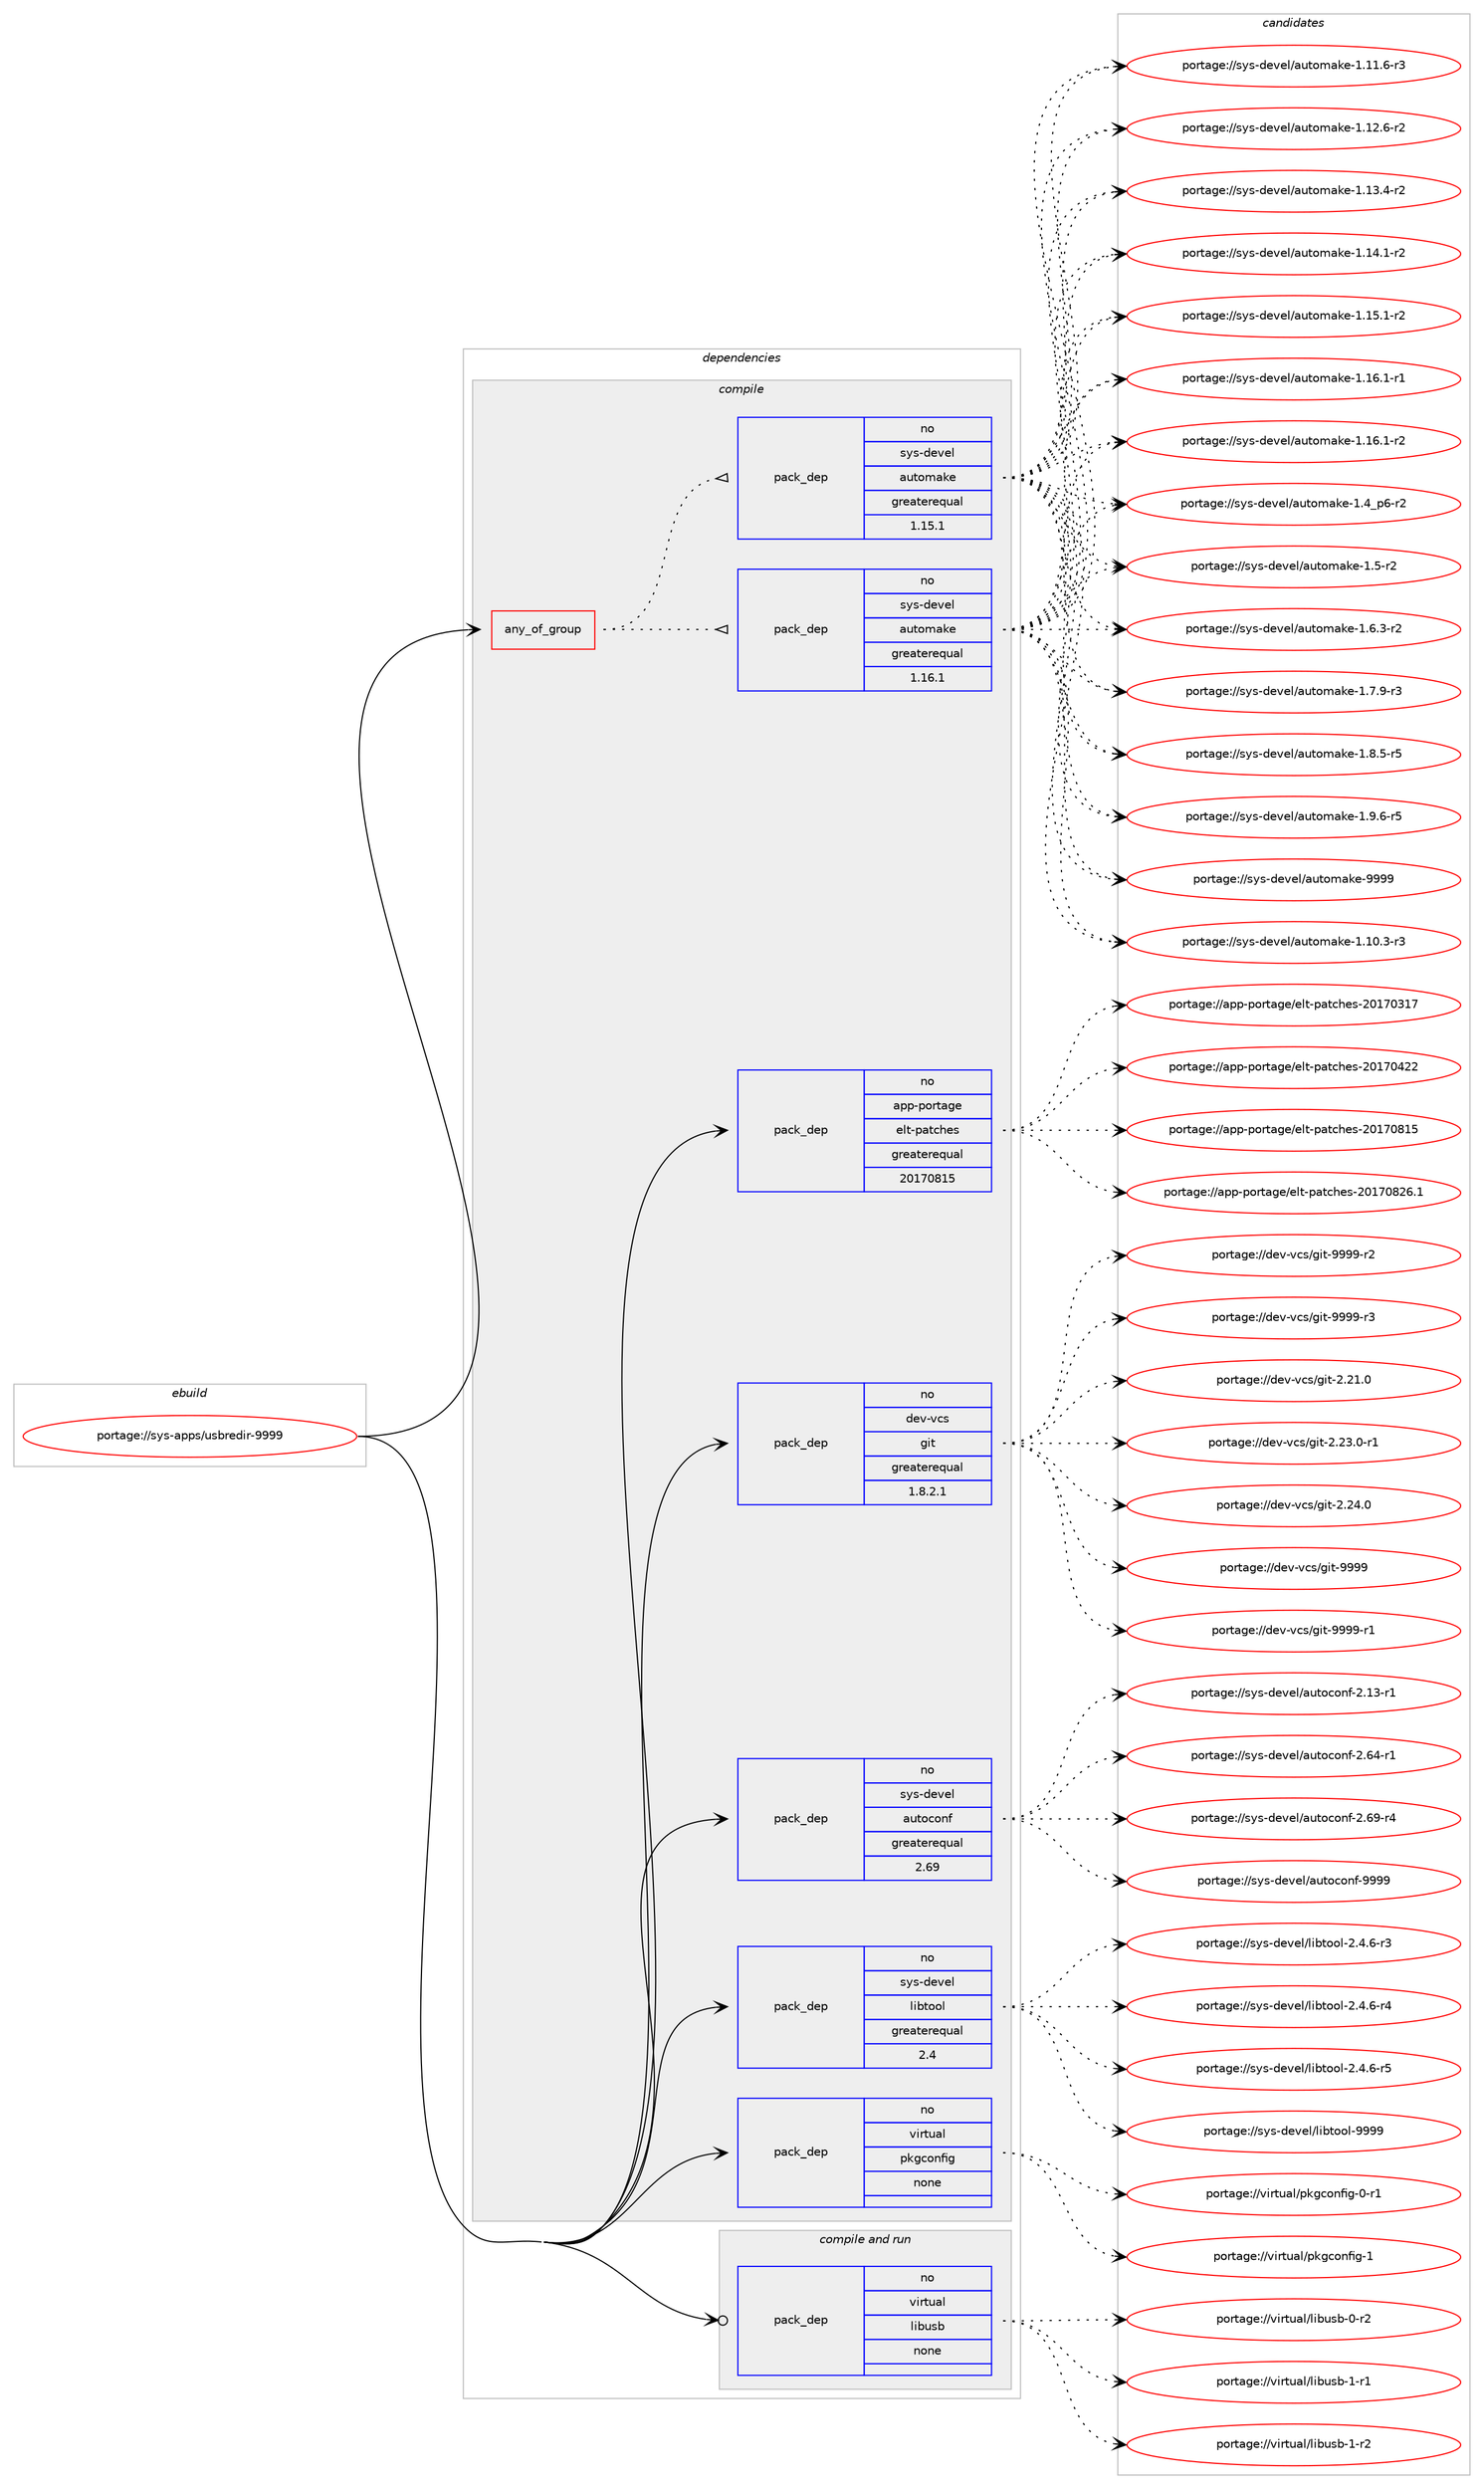 digraph prolog {

# *************
# Graph options
# *************

newrank=true;
concentrate=true;
compound=true;
graph [rankdir=LR,fontname=Helvetica,fontsize=10,ranksep=1.5];#, ranksep=2.5, nodesep=0.2];
edge  [arrowhead=vee];
node  [fontname=Helvetica,fontsize=10];

# **********
# The ebuild
# **********

subgraph cluster_leftcol {
color=gray;
rank=same;
label=<<i>ebuild</i>>;
id [label="portage://sys-apps/usbredir-9999", color=red, width=4, href="../sys-apps/usbredir-9999.svg"];
}

# ****************
# The dependencies
# ****************

subgraph cluster_midcol {
color=gray;
label=<<i>dependencies</i>>;
subgraph cluster_compile {
fillcolor="#eeeeee";
style=filled;
label=<<i>compile</i>>;
subgraph any6660 {
dependency411937 [label=<<TABLE BORDER="0" CELLBORDER="1" CELLSPACING="0" CELLPADDING="4"><TR><TD CELLPADDING="10">any_of_group</TD></TR></TABLE>>, shape=none, color=red];subgraph pack304812 {
dependency411938 [label=<<TABLE BORDER="0" CELLBORDER="1" CELLSPACING="0" CELLPADDING="4" WIDTH="220"><TR><TD ROWSPAN="6" CELLPADDING="30">pack_dep</TD></TR><TR><TD WIDTH="110">no</TD></TR><TR><TD>sys-devel</TD></TR><TR><TD>automake</TD></TR><TR><TD>greaterequal</TD></TR><TR><TD>1.16.1</TD></TR></TABLE>>, shape=none, color=blue];
}
dependency411937:e -> dependency411938:w [weight=20,style="dotted",arrowhead="oinv"];
subgraph pack304813 {
dependency411939 [label=<<TABLE BORDER="0" CELLBORDER="1" CELLSPACING="0" CELLPADDING="4" WIDTH="220"><TR><TD ROWSPAN="6" CELLPADDING="30">pack_dep</TD></TR><TR><TD WIDTH="110">no</TD></TR><TR><TD>sys-devel</TD></TR><TR><TD>automake</TD></TR><TR><TD>greaterequal</TD></TR><TR><TD>1.15.1</TD></TR></TABLE>>, shape=none, color=blue];
}
dependency411937:e -> dependency411939:w [weight=20,style="dotted",arrowhead="oinv"];
}
id:e -> dependency411937:w [weight=20,style="solid",arrowhead="vee"];
subgraph pack304814 {
dependency411940 [label=<<TABLE BORDER="0" CELLBORDER="1" CELLSPACING="0" CELLPADDING="4" WIDTH="220"><TR><TD ROWSPAN="6" CELLPADDING="30">pack_dep</TD></TR><TR><TD WIDTH="110">no</TD></TR><TR><TD>app-portage</TD></TR><TR><TD>elt-patches</TD></TR><TR><TD>greaterequal</TD></TR><TR><TD>20170815</TD></TR></TABLE>>, shape=none, color=blue];
}
id:e -> dependency411940:w [weight=20,style="solid",arrowhead="vee"];
subgraph pack304815 {
dependency411941 [label=<<TABLE BORDER="0" CELLBORDER="1" CELLSPACING="0" CELLPADDING="4" WIDTH="220"><TR><TD ROWSPAN="6" CELLPADDING="30">pack_dep</TD></TR><TR><TD WIDTH="110">no</TD></TR><TR><TD>dev-vcs</TD></TR><TR><TD>git</TD></TR><TR><TD>greaterequal</TD></TR><TR><TD>1.8.2.1</TD></TR></TABLE>>, shape=none, color=blue];
}
id:e -> dependency411941:w [weight=20,style="solid",arrowhead="vee"];
subgraph pack304816 {
dependency411942 [label=<<TABLE BORDER="0" CELLBORDER="1" CELLSPACING="0" CELLPADDING="4" WIDTH="220"><TR><TD ROWSPAN="6" CELLPADDING="30">pack_dep</TD></TR><TR><TD WIDTH="110">no</TD></TR><TR><TD>sys-devel</TD></TR><TR><TD>autoconf</TD></TR><TR><TD>greaterequal</TD></TR><TR><TD>2.69</TD></TR></TABLE>>, shape=none, color=blue];
}
id:e -> dependency411942:w [weight=20,style="solid",arrowhead="vee"];
subgraph pack304817 {
dependency411943 [label=<<TABLE BORDER="0" CELLBORDER="1" CELLSPACING="0" CELLPADDING="4" WIDTH="220"><TR><TD ROWSPAN="6" CELLPADDING="30">pack_dep</TD></TR><TR><TD WIDTH="110">no</TD></TR><TR><TD>sys-devel</TD></TR><TR><TD>libtool</TD></TR><TR><TD>greaterequal</TD></TR><TR><TD>2.4</TD></TR></TABLE>>, shape=none, color=blue];
}
id:e -> dependency411943:w [weight=20,style="solid",arrowhead="vee"];
subgraph pack304818 {
dependency411944 [label=<<TABLE BORDER="0" CELLBORDER="1" CELLSPACING="0" CELLPADDING="4" WIDTH="220"><TR><TD ROWSPAN="6" CELLPADDING="30">pack_dep</TD></TR><TR><TD WIDTH="110">no</TD></TR><TR><TD>virtual</TD></TR><TR><TD>pkgconfig</TD></TR><TR><TD>none</TD></TR><TR><TD></TD></TR></TABLE>>, shape=none, color=blue];
}
id:e -> dependency411944:w [weight=20,style="solid",arrowhead="vee"];
}
subgraph cluster_compileandrun {
fillcolor="#eeeeee";
style=filled;
label=<<i>compile and run</i>>;
subgraph pack304819 {
dependency411945 [label=<<TABLE BORDER="0" CELLBORDER="1" CELLSPACING="0" CELLPADDING="4" WIDTH="220"><TR><TD ROWSPAN="6" CELLPADDING="30">pack_dep</TD></TR><TR><TD WIDTH="110">no</TD></TR><TR><TD>virtual</TD></TR><TR><TD>libusb</TD></TR><TR><TD>none</TD></TR><TR><TD></TD></TR></TABLE>>, shape=none, color=blue];
}
id:e -> dependency411945:w [weight=20,style="solid",arrowhead="odotvee"];
}
subgraph cluster_run {
fillcolor="#eeeeee";
style=filled;
label=<<i>run</i>>;
}
}

# **************
# The candidates
# **************

subgraph cluster_choices {
rank=same;
color=gray;
label=<<i>candidates</i>>;

subgraph choice304812 {
color=black;
nodesep=1;
choiceportage11512111545100101118101108479711711611110997107101454946494846514511451 [label="portage://sys-devel/automake-1.10.3-r3", color=red, width=4,href="../sys-devel/automake-1.10.3-r3.svg"];
choiceportage11512111545100101118101108479711711611110997107101454946494946544511451 [label="portage://sys-devel/automake-1.11.6-r3", color=red, width=4,href="../sys-devel/automake-1.11.6-r3.svg"];
choiceportage11512111545100101118101108479711711611110997107101454946495046544511450 [label="portage://sys-devel/automake-1.12.6-r2", color=red, width=4,href="../sys-devel/automake-1.12.6-r2.svg"];
choiceportage11512111545100101118101108479711711611110997107101454946495146524511450 [label="portage://sys-devel/automake-1.13.4-r2", color=red, width=4,href="../sys-devel/automake-1.13.4-r2.svg"];
choiceportage11512111545100101118101108479711711611110997107101454946495246494511450 [label="portage://sys-devel/automake-1.14.1-r2", color=red, width=4,href="../sys-devel/automake-1.14.1-r2.svg"];
choiceportage11512111545100101118101108479711711611110997107101454946495346494511450 [label="portage://sys-devel/automake-1.15.1-r2", color=red, width=4,href="../sys-devel/automake-1.15.1-r2.svg"];
choiceportage11512111545100101118101108479711711611110997107101454946495446494511449 [label="portage://sys-devel/automake-1.16.1-r1", color=red, width=4,href="../sys-devel/automake-1.16.1-r1.svg"];
choiceportage11512111545100101118101108479711711611110997107101454946495446494511450 [label="portage://sys-devel/automake-1.16.1-r2", color=red, width=4,href="../sys-devel/automake-1.16.1-r2.svg"];
choiceportage115121115451001011181011084797117116111109971071014549465295112544511450 [label="portage://sys-devel/automake-1.4_p6-r2", color=red, width=4,href="../sys-devel/automake-1.4_p6-r2.svg"];
choiceportage11512111545100101118101108479711711611110997107101454946534511450 [label="portage://sys-devel/automake-1.5-r2", color=red, width=4,href="../sys-devel/automake-1.5-r2.svg"];
choiceportage115121115451001011181011084797117116111109971071014549465446514511450 [label="portage://sys-devel/automake-1.6.3-r2", color=red, width=4,href="../sys-devel/automake-1.6.3-r2.svg"];
choiceportage115121115451001011181011084797117116111109971071014549465546574511451 [label="portage://sys-devel/automake-1.7.9-r3", color=red, width=4,href="../sys-devel/automake-1.7.9-r3.svg"];
choiceportage115121115451001011181011084797117116111109971071014549465646534511453 [label="portage://sys-devel/automake-1.8.5-r5", color=red, width=4,href="../sys-devel/automake-1.8.5-r5.svg"];
choiceportage115121115451001011181011084797117116111109971071014549465746544511453 [label="portage://sys-devel/automake-1.9.6-r5", color=red, width=4,href="../sys-devel/automake-1.9.6-r5.svg"];
choiceportage115121115451001011181011084797117116111109971071014557575757 [label="portage://sys-devel/automake-9999", color=red, width=4,href="../sys-devel/automake-9999.svg"];
dependency411938:e -> choiceportage11512111545100101118101108479711711611110997107101454946494846514511451:w [style=dotted,weight="100"];
dependency411938:e -> choiceportage11512111545100101118101108479711711611110997107101454946494946544511451:w [style=dotted,weight="100"];
dependency411938:e -> choiceportage11512111545100101118101108479711711611110997107101454946495046544511450:w [style=dotted,weight="100"];
dependency411938:e -> choiceportage11512111545100101118101108479711711611110997107101454946495146524511450:w [style=dotted,weight="100"];
dependency411938:e -> choiceportage11512111545100101118101108479711711611110997107101454946495246494511450:w [style=dotted,weight="100"];
dependency411938:e -> choiceportage11512111545100101118101108479711711611110997107101454946495346494511450:w [style=dotted,weight="100"];
dependency411938:e -> choiceportage11512111545100101118101108479711711611110997107101454946495446494511449:w [style=dotted,weight="100"];
dependency411938:e -> choiceportage11512111545100101118101108479711711611110997107101454946495446494511450:w [style=dotted,weight="100"];
dependency411938:e -> choiceportage115121115451001011181011084797117116111109971071014549465295112544511450:w [style=dotted,weight="100"];
dependency411938:e -> choiceportage11512111545100101118101108479711711611110997107101454946534511450:w [style=dotted,weight="100"];
dependency411938:e -> choiceportage115121115451001011181011084797117116111109971071014549465446514511450:w [style=dotted,weight="100"];
dependency411938:e -> choiceportage115121115451001011181011084797117116111109971071014549465546574511451:w [style=dotted,weight="100"];
dependency411938:e -> choiceportage115121115451001011181011084797117116111109971071014549465646534511453:w [style=dotted,weight="100"];
dependency411938:e -> choiceportage115121115451001011181011084797117116111109971071014549465746544511453:w [style=dotted,weight="100"];
dependency411938:e -> choiceportage115121115451001011181011084797117116111109971071014557575757:w [style=dotted,weight="100"];
}
subgraph choice304813 {
color=black;
nodesep=1;
choiceportage11512111545100101118101108479711711611110997107101454946494846514511451 [label="portage://sys-devel/automake-1.10.3-r3", color=red, width=4,href="../sys-devel/automake-1.10.3-r3.svg"];
choiceportage11512111545100101118101108479711711611110997107101454946494946544511451 [label="portage://sys-devel/automake-1.11.6-r3", color=red, width=4,href="../sys-devel/automake-1.11.6-r3.svg"];
choiceportage11512111545100101118101108479711711611110997107101454946495046544511450 [label="portage://sys-devel/automake-1.12.6-r2", color=red, width=4,href="../sys-devel/automake-1.12.6-r2.svg"];
choiceportage11512111545100101118101108479711711611110997107101454946495146524511450 [label="portage://sys-devel/automake-1.13.4-r2", color=red, width=4,href="../sys-devel/automake-1.13.4-r2.svg"];
choiceportage11512111545100101118101108479711711611110997107101454946495246494511450 [label="portage://sys-devel/automake-1.14.1-r2", color=red, width=4,href="../sys-devel/automake-1.14.1-r2.svg"];
choiceportage11512111545100101118101108479711711611110997107101454946495346494511450 [label="portage://sys-devel/automake-1.15.1-r2", color=red, width=4,href="../sys-devel/automake-1.15.1-r2.svg"];
choiceportage11512111545100101118101108479711711611110997107101454946495446494511449 [label="portage://sys-devel/automake-1.16.1-r1", color=red, width=4,href="../sys-devel/automake-1.16.1-r1.svg"];
choiceportage11512111545100101118101108479711711611110997107101454946495446494511450 [label="portage://sys-devel/automake-1.16.1-r2", color=red, width=4,href="../sys-devel/automake-1.16.1-r2.svg"];
choiceportage115121115451001011181011084797117116111109971071014549465295112544511450 [label="portage://sys-devel/automake-1.4_p6-r2", color=red, width=4,href="../sys-devel/automake-1.4_p6-r2.svg"];
choiceportage11512111545100101118101108479711711611110997107101454946534511450 [label="portage://sys-devel/automake-1.5-r2", color=red, width=4,href="../sys-devel/automake-1.5-r2.svg"];
choiceportage115121115451001011181011084797117116111109971071014549465446514511450 [label="portage://sys-devel/automake-1.6.3-r2", color=red, width=4,href="../sys-devel/automake-1.6.3-r2.svg"];
choiceportage115121115451001011181011084797117116111109971071014549465546574511451 [label="portage://sys-devel/automake-1.7.9-r3", color=red, width=4,href="../sys-devel/automake-1.7.9-r3.svg"];
choiceportage115121115451001011181011084797117116111109971071014549465646534511453 [label="portage://sys-devel/automake-1.8.5-r5", color=red, width=4,href="../sys-devel/automake-1.8.5-r5.svg"];
choiceportage115121115451001011181011084797117116111109971071014549465746544511453 [label="portage://sys-devel/automake-1.9.6-r5", color=red, width=4,href="../sys-devel/automake-1.9.6-r5.svg"];
choiceportage115121115451001011181011084797117116111109971071014557575757 [label="portage://sys-devel/automake-9999", color=red, width=4,href="../sys-devel/automake-9999.svg"];
dependency411939:e -> choiceportage11512111545100101118101108479711711611110997107101454946494846514511451:w [style=dotted,weight="100"];
dependency411939:e -> choiceportage11512111545100101118101108479711711611110997107101454946494946544511451:w [style=dotted,weight="100"];
dependency411939:e -> choiceportage11512111545100101118101108479711711611110997107101454946495046544511450:w [style=dotted,weight="100"];
dependency411939:e -> choiceportage11512111545100101118101108479711711611110997107101454946495146524511450:w [style=dotted,weight="100"];
dependency411939:e -> choiceportage11512111545100101118101108479711711611110997107101454946495246494511450:w [style=dotted,weight="100"];
dependency411939:e -> choiceportage11512111545100101118101108479711711611110997107101454946495346494511450:w [style=dotted,weight="100"];
dependency411939:e -> choiceportage11512111545100101118101108479711711611110997107101454946495446494511449:w [style=dotted,weight="100"];
dependency411939:e -> choiceportage11512111545100101118101108479711711611110997107101454946495446494511450:w [style=dotted,weight="100"];
dependency411939:e -> choiceportage115121115451001011181011084797117116111109971071014549465295112544511450:w [style=dotted,weight="100"];
dependency411939:e -> choiceportage11512111545100101118101108479711711611110997107101454946534511450:w [style=dotted,weight="100"];
dependency411939:e -> choiceportage115121115451001011181011084797117116111109971071014549465446514511450:w [style=dotted,weight="100"];
dependency411939:e -> choiceportage115121115451001011181011084797117116111109971071014549465546574511451:w [style=dotted,weight="100"];
dependency411939:e -> choiceportage115121115451001011181011084797117116111109971071014549465646534511453:w [style=dotted,weight="100"];
dependency411939:e -> choiceportage115121115451001011181011084797117116111109971071014549465746544511453:w [style=dotted,weight="100"];
dependency411939:e -> choiceportage115121115451001011181011084797117116111109971071014557575757:w [style=dotted,weight="100"];
}
subgraph choice304814 {
color=black;
nodesep=1;
choiceportage97112112451121111141169710310147101108116451129711699104101115455048495548514955 [label="portage://app-portage/elt-patches-20170317", color=red, width=4,href="../app-portage/elt-patches-20170317.svg"];
choiceportage97112112451121111141169710310147101108116451129711699104101115455048495548525050 [label="portage://app-portage/elt-patches-20170422", color=red, width=4,href="../app-portage/elt-patches-20170422.svg"];
choiceportage97112112451121111141169710310147101108116451129711699104101115455048495548564953 [label="portage://app-portage/elt-patches-20170815", color=red, width=4,href="../app-portage/elt-patches-20170815.svg"];
choiceportage971121124511211111411697103101471011081164511297116991041011154550484955485650544649 [label="portage://app-portage/elt-patches-20170826.1", color=red, width=4,href="../app-portage/elt-patches-20170826.1.svg"];
dependency411940:e -> choiceportage97112112451121111141169710310147101108116451129711699104101115455048495548514955:w [style=dotted,weight="100"];
dependency411940:e -> choiceportage97112112451121111141169710310147101108116451129711699104101115455048495548525050:w [style=dotted,weight="100"];
dependency411940:e -> choiceportage97112112451121111141169710310147101108116451129711699104101115455048495548564953:w [style=dotted,weight="100"];
dependency411940:e -> choiceportage971121124511211111411697103101471011081164511297116991041011154550484955485650544649:w [style=dotted,weight="100"];
}
subgraph choice304815 {
color=black;
nodesep=1;
choiceportage10010111845118991154710310511645504650494648 [label="portage://dev-vcs/git-2.21.0", color=red, width=4,href="../dev-vcs/git-2.21.0.svg"];
choiceportage100101118451189911547103105116455046505146484511449 [label="portage://dev-vcs/git-2.23.0-r1", color=red, width=4,href="../dev-vcs/git-2.23.0-r1.svg"];
choiceportage10010111845118991154710310511645504650524648 [label="portage://dev-vcs/git-2.24.0", color=red, width=4,href="../dev-vcs/git-2.24.0.svg"];
choiceportage1001011184511899115471031051164557575757 [label="portage://dev-vcs/git-9999", color=red, width=4,href="../dev-vcs/git-9999.svg"];
choiceportage10010111845118991154710310511645575757574511449 [label="portage://dev-vcs/git-9999-r1", color=red, width=4,href="../dev-vcs/git-9999-r1.svg"];
choiceportage10010111845118991154710310511645575757574511450 [label="portage://dev-vcs/git-9999-r2", color=red, width=4,href="../dev-vcs/git-9999-r2.svg"];
choiceportage10010111845118991154710310511645575757574511451 [label="portage://dev-vcs/git-9999-r3", color=red, width=4,href="../dev-vcs/git-9999-r3.svg"];
dependency411941:e -> choiceportage10010111845118991154710310511645504650494648:w [style=dotted,weight="100"];
dependency411941:e -> choiceportage100101118451189911547103105116455046505146484511449:w [style=dotted,weight="100"];
dependency411941:e -> choiceportage10010111845118991154710310511645504650524648:w [style=dotted,weight="100"];
dependency411941:e -> choiceportage1001011184511899115471031051164557575757:w [style=dotted,weight="100"];
dependency411941:e -> choiceportage10010111845118991154710310511645575757574511449:w [style=dotted,weight="100"];
dependency411941:e -> choiceportage10010111845118991154710310511645575757574511450:w [style=dotted,weight="100"];
dependency411941:e -> choiceportage10010111845118991154710310511645575757574511451:w [style=dotted,weight="100"];
}
subgraph choice304816 {
color=black;
nodesep=1;
choiceportage1151211154510010111810110847971171161119911111010245504649514511449 [label="portage://sys-devel/autoconf-2.13-r1", color=red, width=4,href="../sys-devel/autoconf-2.13-r1.svg"];
choiceportage1151211154510010111810110847971171161119911111010245504654524511449 [label="portage://sys-devel/autoconf-2.64-r1", color=red, width=4,href="../sys-devel/autoconf-2.64-r1.svg"];
choiceportage1151211154510010111810110847971171161119911111010245504654574511452 [label="portage://sys-devel/autoconf-2.69-r4", color=red, width=4,href="../sys-devel/autoconf-2.69-r4.svg"];
choiceportage115121115451001011181011084797117116111991111101024557575757 [label="portage://sys-devel/autoconf-9999", color=red, width=4,href="../sys-devel/autoconf-9999.svg"];
dependency411942:e -> choiceportage1151211154510010111810110847971171161119911111010245504649514511449:w [style=dotted,weight="100"];
dependency411942:e -> choiceportage1151211154510010111810110847971171161119911111010245504654524511449:w [style=dotted,weight="100"];
dependency411942:e -> choiceportage1151211154510010111810110847971171161119911111010245504654574511452:w [style=dotted,weight="100"];
dependency411942:e -> choiceportage115121115451001011181011084797117116111991111101024557575757:w [style=dotted,weight="100"];
}
subgraph choice304817 {
color=black;
nodesep=1;
choiceportage1151211154510010111810110847108105981161111111084550465246544511451 [label="portage://sys-devel/libtool-2.4.6-r3", color=red, width=4,href="../sys-devel/libtool-2.4.6-r3.svg"];
choiceportage1151211154510010111810110847108105981161111111084550465246544511452 [label="portage://sys-devel/libtool-2.4.6-r4", color=red, width=4,href="../sys-devel/libtool-2.4.6-r4.svg"];
choiceportage1151211154510010111810110847108105981161111111084550465246544511453 [label="portage://sys-devel/libtool-2.4.6-r5", color=red, width=4,href="../sys-devel/libtool-2.4.6-r5.svg"];
choiceportage1151211154510010111810110847108105981161111111084557575757 [label="portage://sys-devel/libtool-9999", color=red, width=4,href="../sys-devel/libtool-9999.svg"];
dependency411943:e -> choiceportage1151211154510010111810110847108105981161111111084550465246544511451:w [style=dotted,weight="100"];
dependency411943:e -> choiceportage1151211154510010111810110847108105981161111111084550465246544511452:w [style=dotted,weight="100"];
dependency411943:e -> choiceportage1151211154510010111810110847108105981161111111084550465246544511453:w [style=dotted,weight="100"];
dependency411943:e -> choiceportage1151211154510010111810110847108105981161111111084557575757:w [style=dotted,weight="100"];
}
subgraph choice304818 {
color=black;
nodesep=1;
choiceportage11810511411611797108471121071039911111010210510345484511449 [label="portage://virtual/pkgconfig-0-r1", color=red, width=4,href="../virtual/pkgconfig-0-r1.svg"];
choiceportage1181051141161179710847112107103991111101021051034549 [label="portage://virtual/pkgconfig-1", color=red, width=4,href="../virtual/pkgconfig-1.svg"];
dependency411944:e -> choiceportage11810511411611797108471121071039911111010210510345484511449:w [style=dotted,weight="100"];
dependency411944:e -> choiceportage1181051141161179710847112107103991111101021051034549:w [style=dotted,weight="100"];
}
subgraph choice304819 {
color=black;
nodesep=1;
choiceportage1181051141161179710847108105981171159845484511450 [label="portage://virtual/libusb-0-r2", color=red, width=4,href="../virtual/libusb-0-r2.svg"];
choiceportage1181051141161179710847108105981171159845494511449 [label="portage://virtual/libusb-1-r1", color=red, width=4,href="../virtual/libusb-1-r1.svg"];
choiceportage1181051141161179710847108105981171159845494511450 [label="portage://virtual/libusb-1-r2", color=red, width=4,href="../virtual/libusb-1-r2.svg"];
dependency411945:e -> choiceportage1181051141161179710847108105981171159845484511450:w [style=dotted,weight="100"];
dependency411945:e -> choiceportage1181051141161179710847108105981171159845494511449:w [style=dotted,weight="100"];
dependency411945:e -> choiceportage1181051141161179710847108105981171159845494511450:w [style=dotted,weight="100"];
}
}

}
